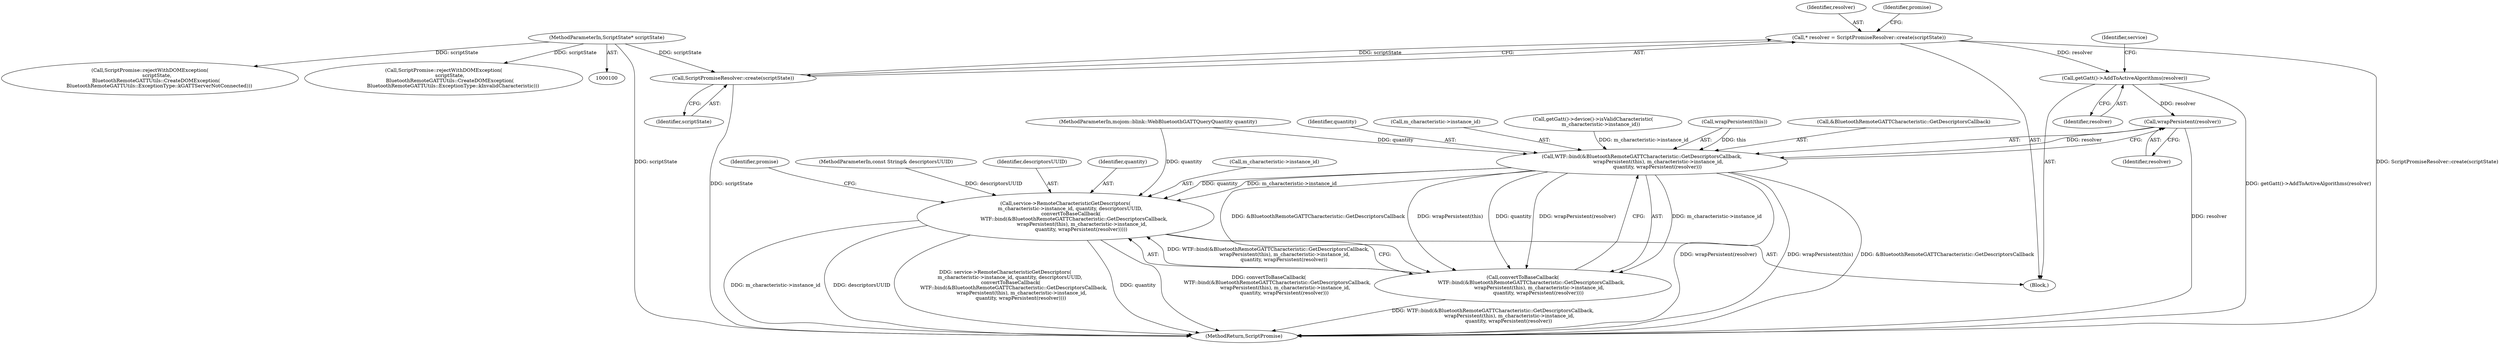 digraph "0_Chrome_2bceda4948deeaed0a5a99305d0d488eb952f64f@API" {
"1000127" [label="(Call,* resolver = ScriptPromiseResolver::create(scriptState))"];
"1000129" [label="(Call,ScriptPromiseResolver::create(scriptState))"];
"1000101" [label="(MethodParameterIn,ScriptState* scriptState)"];
"1000135" [label="(Call,getGatt()->AddToActiveAlgorithms(resolver))"];
"1000157" [label="(Call,wrapPersistent(resolver))"];
"1000148" [label="(Call,WTF::bind(&BluetoothRemoteGATTCharacteristic::GetDescriptorsCallback,\n                     wrapPersistent(this), m_characteristic->instance_id,\n                    quantity, wrapPersistent(resolver)))"];
"1000141" [label="(Call,service->RemoteCharacteristicGetDescriptors(\n      m_characteristic->instance_id, quantity, descriptorsUUID,\n       convertToBaseCallback(\n           WTF::bind(&BluetoothRemoteGATTCharacteristic::GetDescriptorsCallback,\n                     wrapPersistent(this), m_characteristic->instance_id,\n                    quantity, wrapPersistent(resolver)))))"];
"1000147" [label="(Call,convertToBaseCallback(\n           WTF::bind(&BluetoothRemoteGATTCharacteristic::GetDescriptorsCallback,\n                     wrapPersistent(this), m_characteristic->instance_id,\n                    quantity, wrapPersistent(resolver))))"];
"1000103" [label="(MethodParameterIn,const String& descriptorsUUID)"];
"1000148" [label="(Call,WTF::bind(&BluetoothRemoteGATTCharacteristic::GetDescriptorsCallback,\n                     wrapPersistent(this), m_characteristic->instance_id,\n                    quantity, wrapPersistent(resolver)))"];
"1000135" [label="(Call,getGatt()->AddToActiveAlgorithms(resolver))"];
"1000127" [label="(Call,* resolver = ScriptPromiseResolver::create(scriptState))"];
"1000141" [label="(Call,service->RemoteCharacteristicGetDescriptors(\n      m_characteristic->instance_id, quantity, descriptorsUUID,\n       convertToBaseCallback(\n           WTF::bind(&BluetoothRemoteGATTCharacteristic::GetDescriptorsCallback,\n                     wrapPersistent(this), m_characteristic->instance_id,\n                    quantity, wrapPersistent(resolver)))))"];
"1000104" [label="(Block,)"];
"1000161" [label="(MethodReturn,ScriptPromise)"];
"1000110" [label="(Call,ScriptPromise::rejectWithDOMException(\n         scriptState,\n        BluetoothRemoteGATTUtils::CreateDOMException(\n            BluetoothRemoteGATTUtils::ExceptionType::kGATTServerNotConnected)))"];
"1000146" [label="(Identifier,descriptorsUUID)"];
"1000128" [label="(Identifier,resolver)"];
"1000149" [label="(Call,&BluetoothRemoteGATTCharacteristic::GetDescriptorsCallback)"];
"1000136" [label="(Identifier,resolver)"];
"1000147" [label="(Call,convertToBaseCallback(\n           WTF::bind(&BluetoothRemoteGATTCharacteristic::GetDescriptorsCallback,\n                     wrapPersistent(this), m_characteristic->instance_id,\n                    quantity, wrapPersistent(resolver))))"];
"1000158" [label="(Identifier,resolver)"];
"1000157" [label="(Call,wrapPersistent(resolver))"];
"1000129" [label="(Call,ScriptPromiseResolver::create(scriptState))"];
"1000145" [label="(Identifier,quantity)"];
"1000101" [label="(MethodParameterIn,ScriptState* scriptState)"];
"1000139" [label="(Identifier,service)"];
"1000156" [label="(Identifier,quantity)"];
"1000153" [label="(Call,m_characteristic->instance_id)"];
"1000102" [label="(MethodParameterIn,mojom::blink::WebBluetoothGATTQueryQuantity quantity)"];
"1000116" [label="(Call,getGatt()->device()->isValidCharacteristic(\n          m_characteristic->instance_id))"];
"1000133" [label="(Identifier,promise)"];
"1000130" [label="(Identifier,scriptState)"];
"1000142" [label="(Call,m_characteristic->instance_id)"];
"1000160" [label="(Identifier,promise)"];
"1000151" [label="(Call,wrapPersistent(this))"];
"1000122" [label="(Call,ScriptPromise::rejectWithDOMException(\n        scriptState,\n        BluetoothRemoteGATTUtils::CreateDOMException(\n            BluetoothRemoteGATTUtils::ExceptionType::kInvalidCharacteristic)))"];
"1000127" -> "1000104"  [label="AST: "];
"1000127" -> "1000129"  [label="CFG: "];
"1000128" -> "1000127"  [label="AST: "];
"1000129" -> "1000127"  [label="AST: "];
"1000133" -> "1000127"  [label="CFG: "];
"1000127" -> "1000161"  [label="DDG: ScriptPromiseResolver::create(scriptState)"];
"1000129" -> "1000127"  [label="DDG: scriptState"];
"1000127" -> "1000135"  [label="DDG: resolver"];
"1000129" -> "1000130"  [label="CFG: "];
"1000130" -> "1000129"  [label="AST: "];
"1000129" -> "1000161"  [label="DDG: scriptState"];
"1000101" -> "1000129"  [label="DDG: scriptState"];
"1000101" -> "1000100"  [label="AST: "];
"1000101" -> "1000161"  [label="DDG: scriptState"];
"1000101" -> "1000110"  [label="DDG: scriptState"];
"1000101" -> "1000122"  [label="DDG: scriptState"];
"1000135" -> "1000104"  [label="AST: "];
"1000135" -> "1000136"  [label="CFG: "];
"1000136" -> "1000135"  [label="AST: "];
"1000139" -> "1000135"  [label="CFG: "];
"1000135" -> "1000161"  [label="DDG: getGatt()->AddToActiveAlgorithms(resolver)"];
"1000135" -> "1000157"  [label="DDG: resolver"];
"1000157" -> "1000148"  [label="AST: "];
"1000157" -> "1000158"  [label="CFG: "];
"1000158" -> "1000157"  [label="AST: "];
"1000148" -> "1000157"  [label="CFG: "];
"1000157" -> "1000161"  [label="DDG: resolver"];
"1000157" -> "1000148"  [label="DDG: resolver"];
"1000148" -> "1000147"  [label="AST: "];
"1000149" -> "1000148"  [label="AST: "];
"1000151" -> "1000148"  [label="AST: "];
"1000153" -> "1000148"  [label="AST: "];
"1000156" -> "1000148"  [label="AST: "];
"1000147" -> "1000148"  [label="CFG: "];
"1000148" -> "1000161"  [label="DDG: wrapPersistent(resolver)"];
"1000148" -> "1000161"  [label="DDG: wrapPersistent(this)"];
"1000148" -> "1000161"  [label="DDG: &BluetoothRemoteGATTCharacteristic::GetDescriptorsCallback"];
"1000148" -> "1000141"  [label="DDG: m_characteristic->instance_id"];
"1000148" -> "1000141"  [label="DDG: quantity"];
"1000148" -> "1000147"  [label="DDG: m_characteristic->instance_id"];
"1000148" -> "1000147"  [label="DDG: &BluetoothRemoteGATTCharacteristic::GetDescriptorsCallback"];
"1000148" -> "1000147"  [label="DDG: wrapPersistent(this)"];
"1000148" -> "1000147"  [label="DDG: quantity"];
"1000148" -> "1000147"  [label="DDG: wrapPersistent(resolver)"];
"1000151" -> "1000148"  [label="DDG: this"];
"1000116" -> "1000148"  [label="DDG: m_characteristic->instance_id"];
"1000102" -> "1000148"  [label="DDG: quantity"];
"1000141" -> "1000104"  [label="AST: "];
"1000141" -> "1000147"  [label="CFG: "];
"1000142" -> "1000141"  [label="AST: "];
"1000145" -> "1000141"  [label="AST: "];
"1000146" -> "1000141"  [label="AST: "];
"1000147" -> "1000141"  [label="AST: "];
"1000160" -> "1000141"  [label="CFG: "];
"1000141" -> "1000161"  [label="DDG: m_characteristic->instance_id"];
"1000141" -> "1000161"  [label="DDG: descriptorsUUID"];
"1000141" -> "1000161"  [label="DDG: service->RemoteCharacteristicGetDescriptors(\n      m_characteristic->instance_id, quantity, descriptorsUUID,\n       convertToBaseCallback(\n           WTF::bind(&BluetoothRemoteGATTCharacteristic::GetDescriptorsCallback,\n                     wrapPersistent(this), m_characteristic->instance_id,\n                    quantity, wrapPersistent(resolver))))"];
"1000141" -> "1000161"  [label="DDG: quantity"];
"1000141" -> "1000161"  [label="DDG: convertToBaseCallback(\n           WTF::bind(&BluetoothRemoteGATTCharacteristic::GetDescriptorsCallback,\n                     wrapPersistent(this), m_characteristic->instance_id,\n                    quantity, wrapPersistent(resolver)))"];
"1000102" -> "1000141"  [label="DDG: quantity"];
"1000103" -> "1000141"  [label="DDG: descriptorsUUID"];
"1000147" -> "1000141"  [label="DDG: WTF::bind(&BluetoothRemoteGATTCharacteristic::GetDescriptorsCallback,\n                     wrapPersistent(this), m_characteristic->instance_id,\n                    quantity, wrapPersistent(resolver))"];
"1000147" -> "1000161"  [label="DDG: WTF::bind(&BluetoothRemoteGATTCharacteristic::GetDescriptorsCallback,\n                     wrapPersistent(this), m_characteristic->instance_id,\n                    quantity, wrapPersistent(resolver))"];
}
